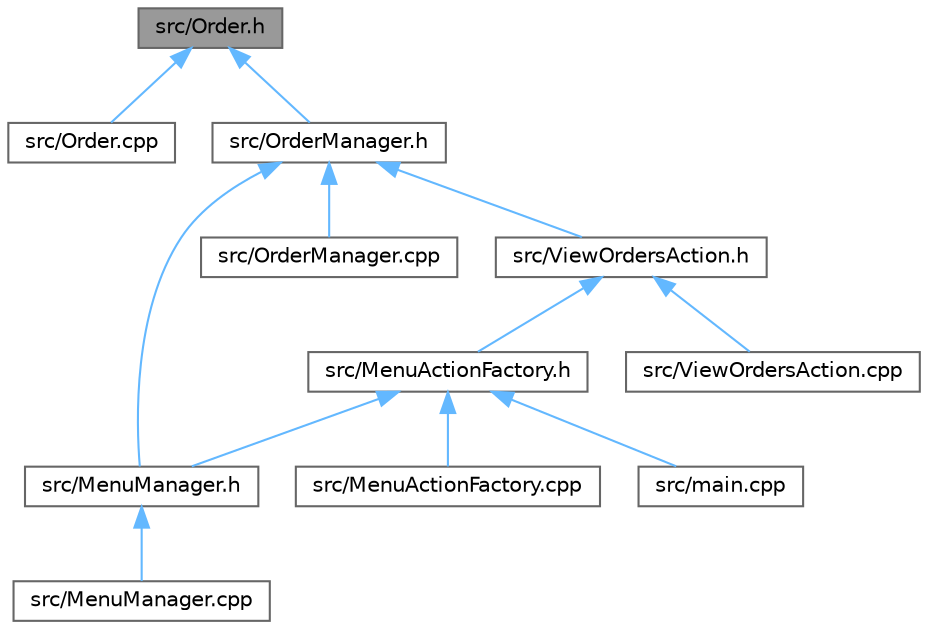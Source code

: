 digraph "src/Order.h"
{
 // LATEX_PDF_SIZE
  bgcolor="transparent";
  edge [fontname=Helvetica,fontsize=10,labelfontname=Helvetica,labelfontsize=10];
  node [fontname=Helvetica,fontsize=10,shape=box,height=0.2,width=0.4];
  Node1 [id="Node000001",label="src/Order.h",height=0.2,width=0.4,color="gray40", fillcolor="grey60", style="filled", fontcolor="black",tooltip="Định nghĩa lớp Order quản lý đơn hàng trong cửa hàng âm nhạc."];
  Node1 -> Node2 [id="edge1_Node000001_Node000002",dir="back",color="steelblue1",style="solid",tooltip=" "];
  Node2 [id="Node000002",label="src/Order.cpp",height=0.2,width=0.4,color="grey40", fillcolor="white", style="filled",URL="$_order_8cpp.html",tooltip=" "];
  Node1 -> Node3 [id="edge2_Node000001_Node000003",dir="back",color="steelblue1",style="solid",tooltip=" "];
  Node3 [id="Node000003",label="src/OrderManager.h",height=0.2,width=0.4,color="grey40", fillcolor="white", style="filled",URL="$_order_manager_8h.html",tooltip="Định nghĩa lớp OrderManager để quản lý các đơn hàng trong hệ thống."];
  Node3 -> Node4 [id="edge3_Node000003_Node000004",dir="back",color="steelblue1",style="solid",tooltip=" "];
  Node4 [id="Node000004",label="src/MenuManager.h",height=0.2,width=0.4,color="grey40", fillcolor="white", style="filled",URL="$_menu_manager_8h.html",tooltip="Định nghĩa lớp MenuManager để quản lý các menu và xử lý tương tác của người dùng trong ứng dụng cửa h..."];
  Node4 -> Node5 [id="edge4_Node000004_Node000005",dir="back",color="steelblue1",style="solid",tooltip=" "];
  Node5 [id="Node000005",label="src/MenuManager.cpp",height=0.2,width=0.4,color="grey40", fillcolor="white", style="filled",URL="$_menu_manager_8cpp.html",tooltip=" "];
  Node3 -> Node6 [id="edge5_Node000003_Node000006",dir="back",color="steelblue1",style="solid",tooltip=" "];
  Node6 [id="Node000006",label="src/OrderManager.cpp",height=0.2,width=0.4,color="grey40", fillcolor="white", style="filled",URL="$_order_manager_8cpp.html",tooltip=" "];
  Node3 -> Node7 [id="edge6_Node000003_Node000007",dir="back",color="steelblue1",style="solid",tooltip=" "];
  Node7 [id="Node000007",label="src/ViewOrdersAction.h",height=0.2,width=0.4,color="grey40", fillcolor="white", style="filled",URL="$_view_orders_action_8h.html",tooltip="Định nghĩa lớp ViewOrdersAction để xử lý hành động hiển thị danh sách đơn hàng."];
  Node7 -> Node8 [id="edge7_Node000007_Node000008",dir="back",color="steelblue1",style="solid",tooltip=" "];
  Node8 [id="Node000008",label="src/MenuActionFactory.h",height=0.2,width=0.4,color="grey40", fillcolor="white", style="filled",URL="$_menu_action_factory_8h.html",tooltip="Định nghĩa lớp MenuActionFactory để tạo các đối tượng hành động tương ứng với lựa chọn menu của người..."];
  Node8 -> Node9 [id="edge8_Node000008_Node000009",dir="back",color="steelblue1",style="solid",tooltip=" "];
  Node9 [id="Node000009",label="src/MenuActionFactory.cpp",height=0.2,width=0.4,color="grey40", fillcolor="white", style="filled",URL="$_menu_action_factory_8cpp.html",tooltip=" "];
  Node8 -> Node4 [id="edge9_Node000008_Node000004",dir="back",color="steelblue1",style="solid",tooltip=" "];
  Node8 -> Node10 [id="edge10_Node000008_Node000010",dir="back",color="steelblue1",style="solid",tooltip=" "];
  Node10 [id="Node000010",label="src/main.cpp",height=0.2,width=0.4,color="grey40", fillcolor="white", style="filled",URL="$main_8cpp.html",tooltip=" "];
  Node7 -> Node11 [id="edge11_Node000007_Node000011",dir="back",color="steelblue1",style="solid",tooltip=" "];
  Node11 [id="Node000011",label="src/ViewOrdersAction.cpp",height=0.2,width=0.4,color="grey40", fillcolor="white", style="filled",URL="$_view_orders_action_8cpp.html",tooltip=" "];
}
